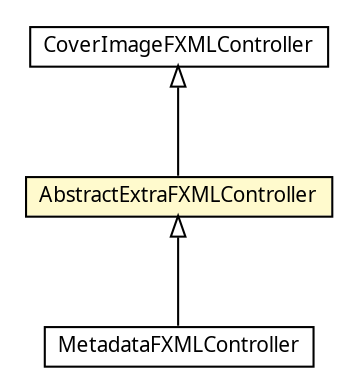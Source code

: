 #!/usr/local/bin/dot
#
# Class diagram 
# Generated by UMLGraph version 5.1 (http://www.umlgraph.org/)
#

digraph G {
	edge [fontname="arial",fontsize=10,labelfontname="arial",labelfontsize=10];
	node [fontname="arial",fontsize=10,shape=plaintext];
	nodesep=0.25;
	ranksep=0.5;
	// org.olympe.musicplayer.fxml.MetadataFXMLController
	c1246 [label=<<table title="org.olympe.musicplayer.fxml.MetadataFXMLController" border="0" cellborder="1" cellspacing="0" cellpadding="2" port="p" href="./MetadataFXMLController.html">
		<tr><td><table border="0" cellspacing="0" cellpadding="1">
<tr><td align="center" balign="center"><font face="ariali"> MetadataFXMLController </font></td></tr>
		</table></td></tr>
		</table>>, fontname="arial", fontcolor="black", fontsize=10.0];
	// org.olympe.musicplayer.fxml.CoverImageFXMLController
	c1252 [label=<<table title="org.olympe.musicplayer.fxml.CoverImageFXMLController" border="0" cellborder="1" cellspacing="0" cellpadding="2" port="p" href="./CoverImageFXMLController.html">
		<tr><td><table border="0" cellspacing="0" cellpadding="1">
<tr><td align="center" balign="center"><font face="ariali"> CoverImageFXMLController </font></td></tr>
		</table></td></tr>
		</table>>, fontname="arial", fontcolor="black", fontsize=10.0];
	// org.olympe.musicplayer.fxml.AbstractExtraFXMLController
	c1258 [label=<<table title="org.olympe.musicplayer.fxml.AbstractExtraFXMLController" border="0" cellborder="1" cellspacing="0" cellpadding="2" port="p" bgcolor="lemonChiffon" href="./AbstractExtraFXMLController.html">
		<tr><td><table border="0" cellspacing="0" cellpadding="1">
<tr><td align="center" balign="center"><font face="ariali"> AbstractExtraFXMLController </font></td></tr>
		</table></td></tr>
		</table>>, fontname="arial", fontcolor="black", fontsize=10.0];
	//org.olympe.musicplayer.fxml.MetadataFXMLController extends org.olympe.musicplayer.fxml.AbstractExtraFXMLController
	c1258:p -> c1246:p [dir=back,arrowtail=empty];
	//org.olympe.musicplayer.fxml.AbstractExtraFXMLController extends org.olympe.musicplayer.fxml.CoverImageFXMLController
	c1252:p -> c1258:p [dir=back,arrowtail=empty];
}

